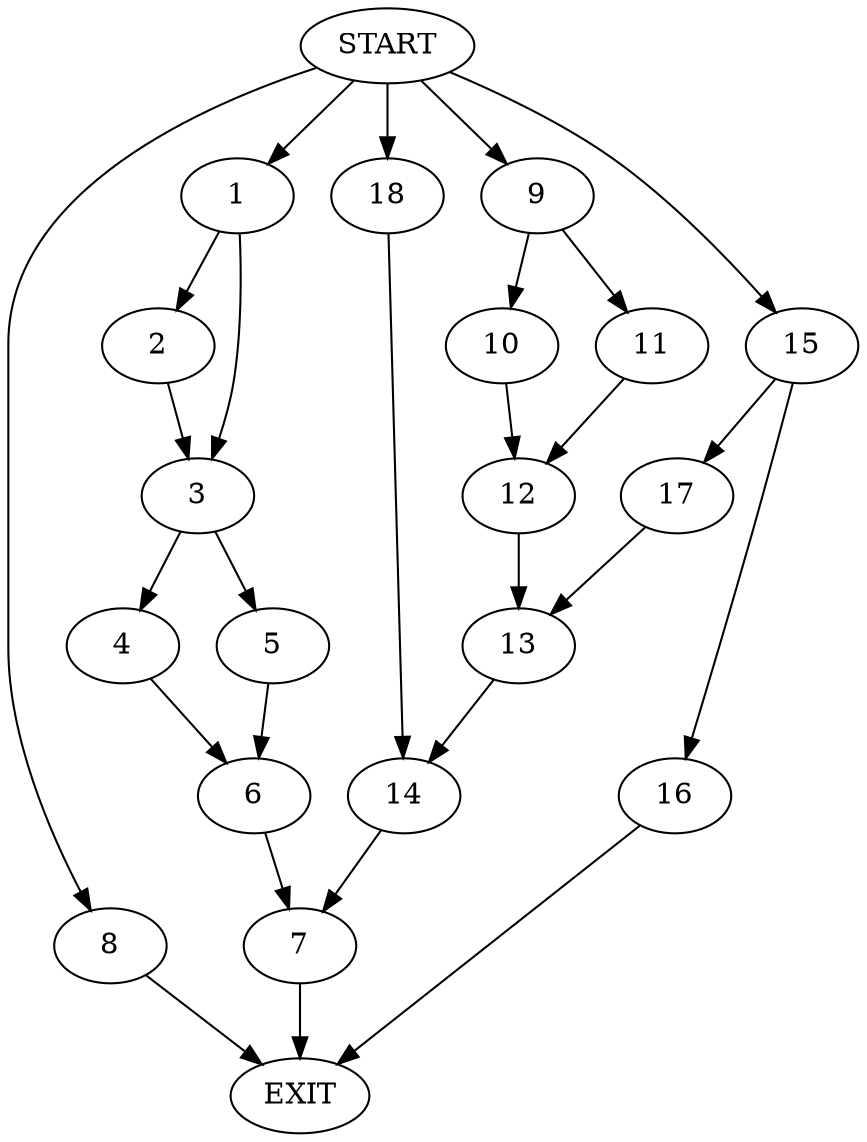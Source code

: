 digraph {
0 [label="START"]
19 [label="EXIT"]
0 -> 1
1 -> 2
1 -> 3
2 -> 3
3 -> 4
3 -> 5
5 -> 6
4 -> 6
6 -> 7
7 -> 19
0 -> 8
8 -> 19
0 -> 9
9 -> 10
9 -> 11
11 -> 12
10 -> 12
12 -> 13
13 -> 14
0 -> 15
15 -> 16
15 -> 17
17 -> 13
16 -> 19
14 -> 7
0 -> 18
18 -> 14
}
